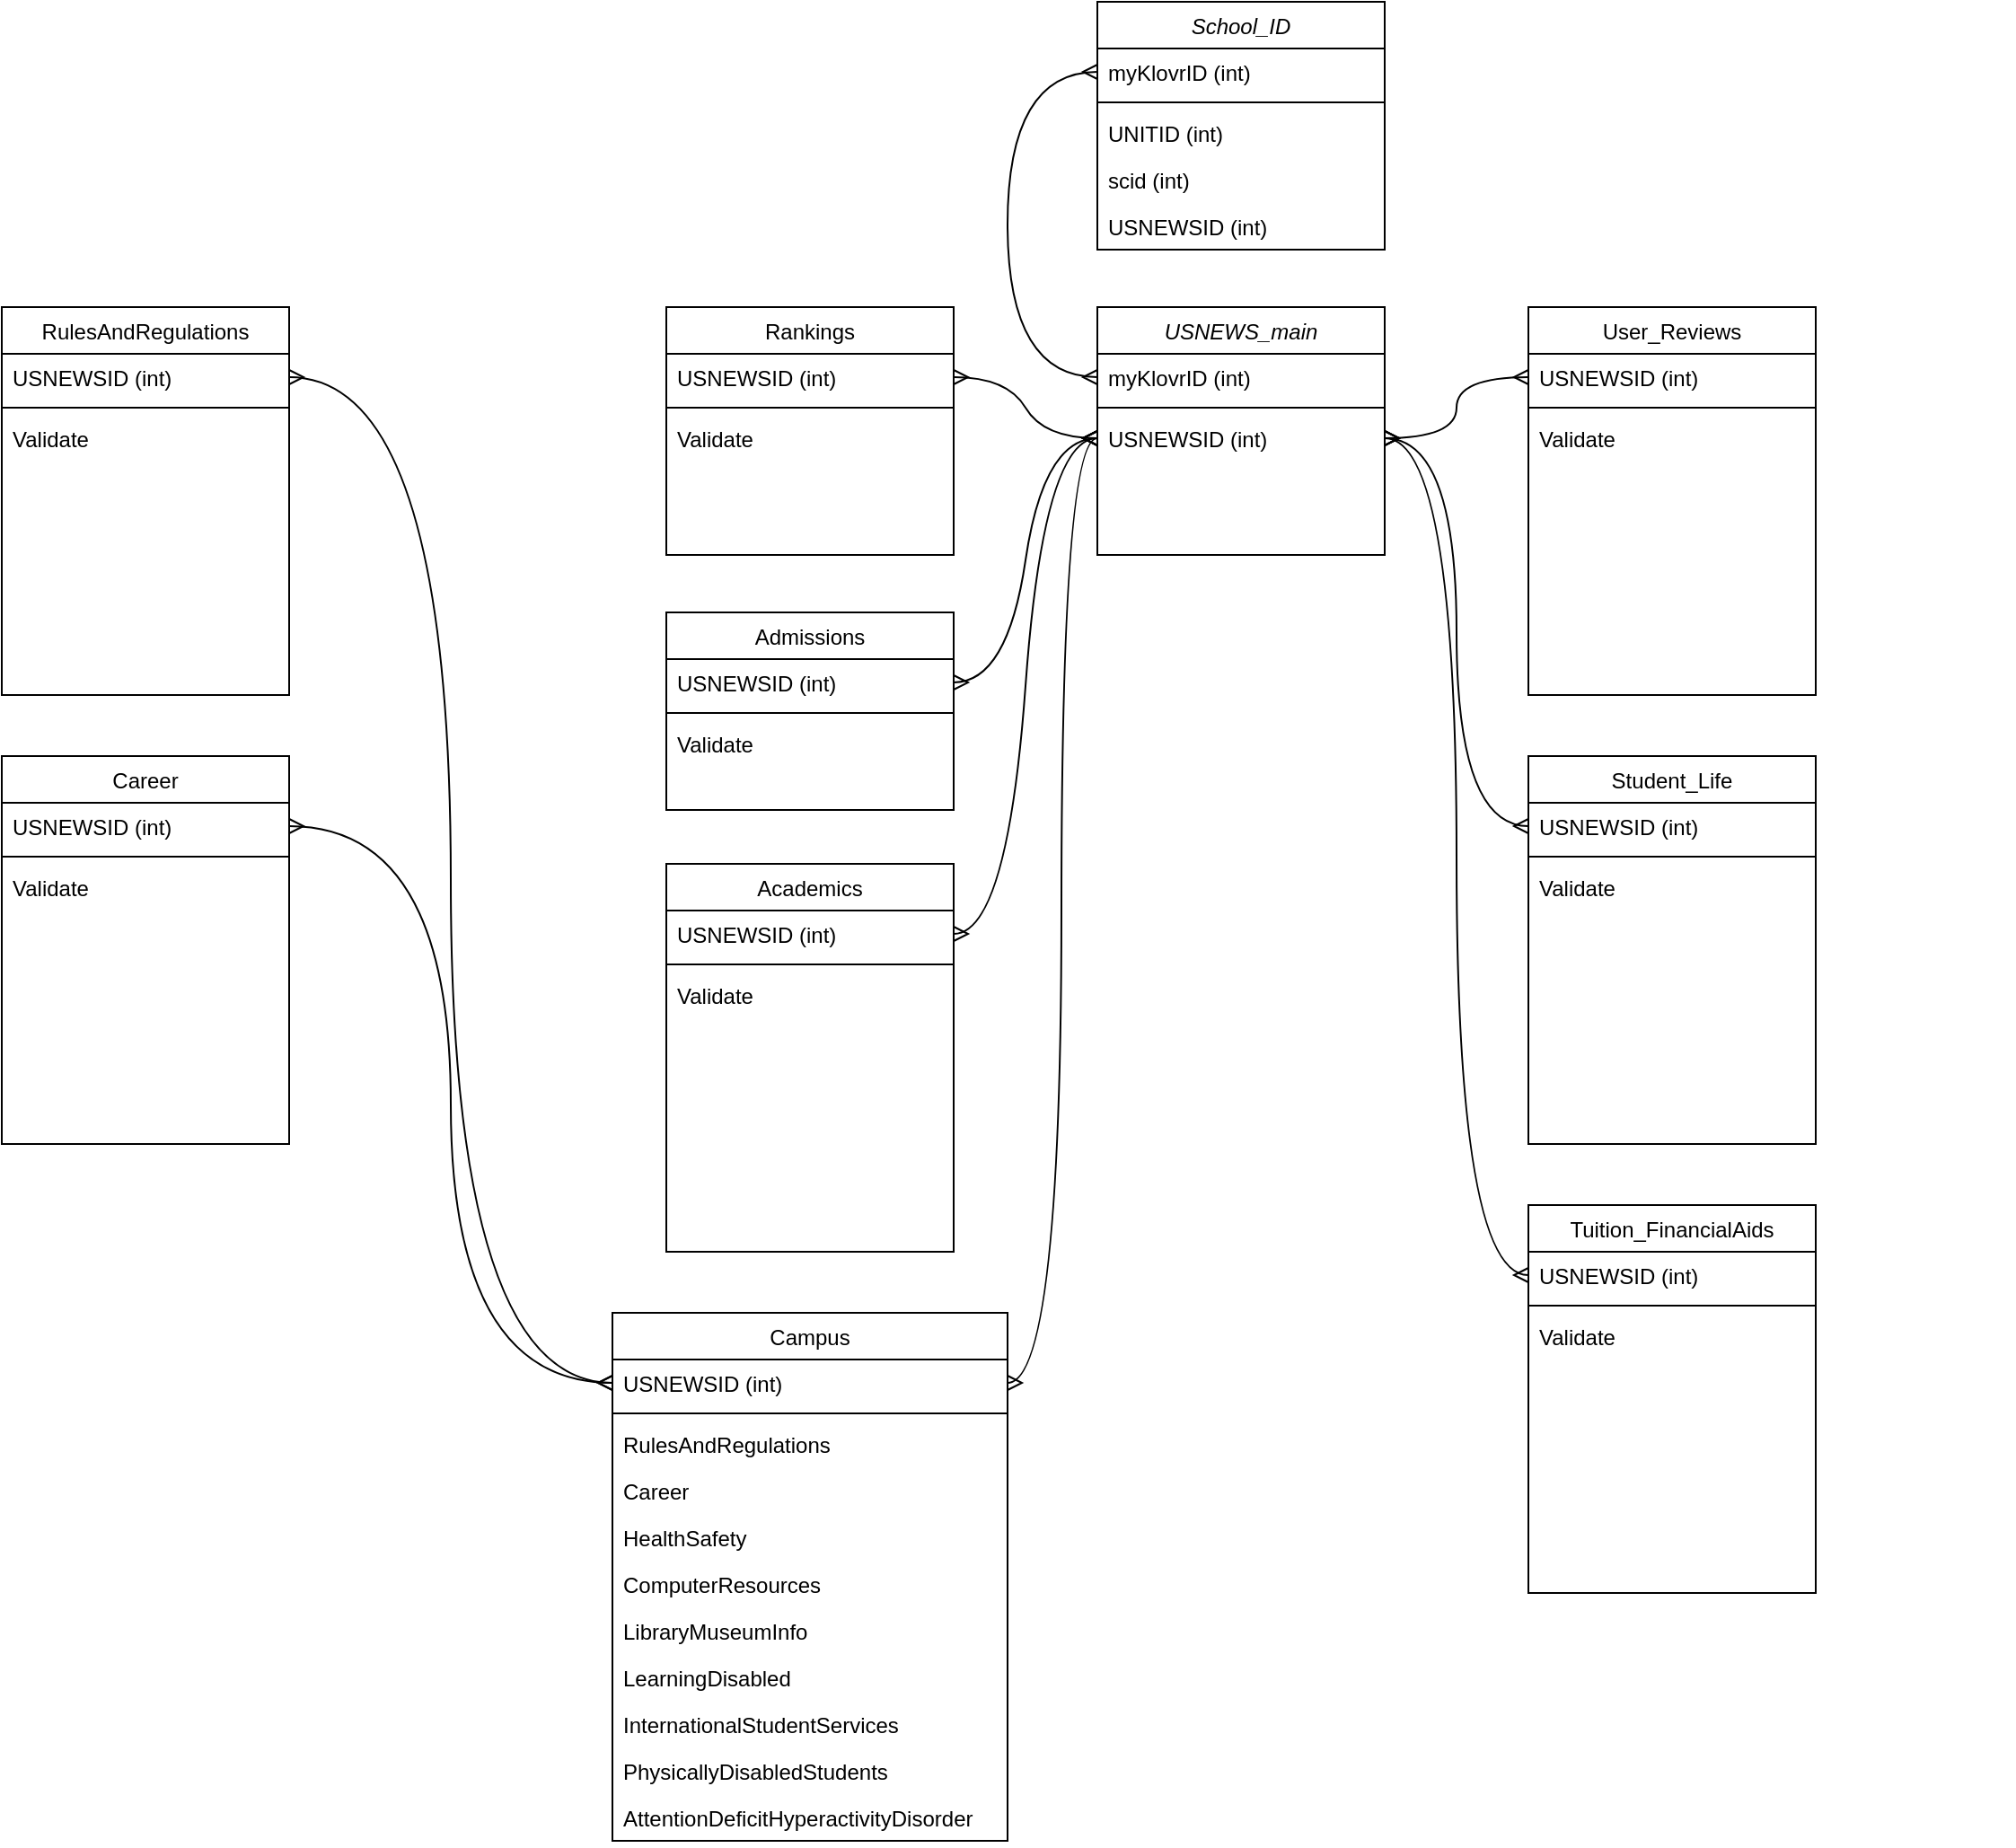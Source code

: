 <mxfile version="14.2.3" type="github">
  <diagram id="C5RBs43oDa-KdzZeNtuy" name="Page-1">
    <mxGraphModel dx="2500" dy="2008" grid="1" gridSize="10" guides="1" tooltips="1" connect="1" arrows="1" fold="1" page="1" pageScale="1" pageWidth="827" pageHeight="1169" math="0" shadow="0">
      <root>
        <mxCell id="WIyWlLk6GJQsqaUBKTNV-0" />
        <mxCell id="WIyWlLk6GJQsqaUBKTNV-1" parent="WIyWlLk6GJQsqaUBKTNV-0" />
        <mxCell id="zkfFHV4jXpPFQw0GAbJ--0" value="USNEWS_main" style="swimlane;fontStyle=2;align=center;verticalAlign=top;childLayout=stackLayout;horizontal=1;startSize=26;horizontalStack=0;resizeParent=1;resizeLast=0;collapsible=1;marginBottom=0;rounded=0;shadow=0;strokeWidth=1;" parent="WIyWlLk6GJQsqaUBKTNV-1" vertex="1">
          <mxGeometry x="20" y="-240" width="160" height="138" as="geometry">
            <mxRectangle x="230" y="140" width="160" height="26" as="alternateBounds" />
          </mxGeometry>
        </mxCell>
        <mxCell id="zkfFHV4jXpPFQw0GAbJ--1" value="myKlovrID (int)" style="text;align=left;verticalAlign=top;spacingLeft=4;spacingRight=4;overflow=hidden;rotatable=0;points=[[0,0.5],[1,0.5]];portConstraint=eastwest;" parent="zkfFHV4jXpPFQw0GAbJ--0" vertex="1">
          <mxGeometry y="26" width="160" height="26" as="geometry" />
        </mxCell>
        <mxCell id="zkfFHV4jXpPFQw0GAbJ--4" value="" style="line;html=1;strokeWidth=1;align=left;verticalAlign=middle;spacingTop=-1;spacingLeft=3;spacingRight=3;rotatable=0;labelPosition=right;points=[];portConstraint=eastwest;" parent="zkfFHV4jXpPFQw0GAbJ--0" vertex="1">
          <mxGeometry y="52" width="160" height="8" as="geometry" />
        </mxCell>
        <mxCell id="zkfFHV4jXpPFQw0GAbJ--3" value="USNEWSID (int)" style="text;align=left;verticalAlign=top;spacingLeft=4;spacingRight=4;overflow=hidden;rotatable=0;points=[[0,0.5],[1,0.5]];portConstraint=eastwest;rounded=0;shadow=0;html=0;" parent="zkfFHV4jXpPFQw0GAbJ--0" vertex="1">
          <mxGeometry y="60" width="160" height="26" as="geometry" />
        </mxCell>
        <mxCell id="zkfFHV4jXpPFQw0GAbJ--6" value="Rankings" style="swimlane;fontStyle=0;align=center;verticalAlign=top;childLayout=stackLayout;horizontal=1;startSize=26;horizontalStack=0;resizeParent=1;resizeLast=0;collapsible=1;marginBottom=0;rounded=0;shadow=0;strokeWidth=1;" parent="WIyWlLk6GJQsqaUBKTNV-1" vertex="1">
          <mxGeometry x="-220" y="-240" width="160" height="138" as="geometry">
            <mxRectangle x="130" y="380" width="160" height="26" as="alternateBounds" />
          </mxGeometry>
        </mxCell>
        <mxCell id="zkfFHV4jXpPFQw0GAbJ--7" value="USNEWSID (int)" style="text;align=left;verticalAlign=top;spacingLeft=4;spacingRight=4;overflow=hidden;rotatable=0;points=[[0,0.5],[1,0.5]];portConstraint=eastwest;" parent="zkfFHV4jXpPFQw0GAbJ--6" vertex="1">
          <mxGeometry y="26" width="160" height="26" as="geometry" />
        </mxCell>
        <mxCell id="zkfFHV4jXpPFQw0GAbJ--9" value="" style="line;html=1;strokeWidth=1;align=left;verticalAlign=middle;spacingTop=-1;spacingLeft=3;spacingRight=3;rotatable=0;labelPosition=right;points=[];portConstraint=eastwest;" parent="zkfFHV4jXpPFQw0GAbJ--6" vertex="1">
          <mxGeometry y="52" width="160" height="8" as="geometry" />
        </mxCell>
        <mxCell id="zkfFHV4jXpPFQw0GAbJ--10" value="Validate" style="text;align=left;verticalAlign=top;spacingLeft=4;spacingRight=4;overflow=hidden;rotatable=0;points=[[0,0.5],[1,0.5]];portConstraint=eastwest;fontStyle=0" parent="zkfFHV4jXpPFQw0GAbJ--6" vertex="1">
          <mxGeometry y="60" width="160" height="26" as="geometry" />
        </mxCell>
        <mxCell id="zkfFHV4jXpPFQw0GAbJ--13" value="Admissions" style="swimlane;fontStyle=0;align=center;verticalAlign=top;childLayout=stackLayout;horizontal=1;startSize=26;horizontalStack=0;resizeParent=1;resizeLast=0;collapsible=1;marginBottom=0;rounded=0;shadow=0;strokeWidth=1;" parent="WIyWlLk6GJQsqaUBKTNV-1" vertex="1">
          <mxGeometry x="-220" y="-70" width="160" height="110" as="geometry">
            <mxRectangle x="340" y="380" width="170" height="26" as="alternateBounds" />
          </mxGeometry>
        </mxCell>
        <mxCell id="zkfFHV4jXpPFQw0GAbJ--14" value="USNEWSID (int)" style="text;align=left;verticalAlign=top;spacingLeft=4;spacingRight=4;overflow=hidden;rotatable=0;points=[[0,0.5],[1,0.5]];portConstraint=eastwest;" parent="zkfFHV4jXpPFQw0GAbJ--13" vertex="1">
          <mxGeometry y="26" width="160" height="26" as="geometry" />
        </mxCell>
        <mxCell id="zkfFHV4jXpPFQw0GAbJ--15" value="" style="line;html=1;strokeWidth=1;align=left;verticalAlign=middle;spacingTop=-1;spacingLeft=3;spacingRight=3;rotatable=0;labelPosition=right;points=[];portConstraint=eastwest;" parent="zkfFHV4jXpPFQw0GAbJ--13" vertex="1">
          <mxGeometry y="52" width="160" height="8" as="geometry" />
        </mxCell>
        <mxCell id="8sLtdHfrZ1kzV_5Tn5rL-50" value="Validate" style="text;align=left;verticalAlign=top;spacingLeft=4;spacingRight=4;overflow=hidden;rotatable=0;points=[[0,0.5],[1,0.5]];portConstraint=eastwest;" vertex="1" parent="zkfFHV4jXpPFQw0GAbJ--13">
          <mxGeometry y="60" width="160" height="26" as="geometry" />
        </mxCell>
        <mxCell id="zkfFHV4jXpPFQw0GAbJ--17" value="Academics" style="swimlane;fontStyle=0;align=center;verticalAlign=top;childLayout=stackLayout;horizontal=1;startSize=26;horizontalStack=0;resizeParent=1;resizeLast=0;collapsible=1;marginBottom=0;rounded=0;shadow=0;strokeWidth=1;" parent="WIyWlLk6GJQsqaUBKTNV-1" vertex="1">
          <mxGeometry x="-220" y="70" width="160" height="216" as="geometry">
            <mxRectangle x="550" y="140" width="160" height="26" as="alternateBounds" />
          </mxGeometry>
        </mxCell>
        <mxCell id="zkfFHV4jXpPFQw0GAbJ--18" value="USNEWSID (int)" style="text;align=left;verticalAlign=top;spacingLeft=4;spacingRight=4;overflow=hidden;rotatable=0;points=[[0,0.5],[1,0.5]];portConstraint=eastwest;" parent="zkfFHV4jXpPFQw0GAbJ--17" vertex="1">
          <mxGeometry y="26" width="160" height="26" as="geometry" />
        </mxCell>
        <mxCell id="zkfFHV4jXpPFQw0GAbJ--23" value="" style="line;html=1;strokeWidth=1;align=left;verticalAlign=middle;spacingTop=-1;spacingLeft=3;spacingRight=3;rotatable=0;labelPosition=right;points=[];portConstraint=eastwest;" parent="zkfFHV4jXpPFQw0GAbJ--17" vertex="1">
          <mxGeometry y="52" width="160" height="8" as="geometry" />
        </mxCell>
        <mxCell id="zkfFHV4jXpPFQw0GAbJ--24" value="Validate" style="text;align=left;verticalAlign=top;spacingLeft=4;spacingRight=4;overflow=hidden;rotatable=0;points=[[0,0.5],[1,0.5]];portConstraint=eastwest;" parent="zkfFHV4jXpPFQw0GAbJ--17" vertex="1">
          <mxGeometry y="60" width="160" height="26" as="geometry" />
        </mxCell>
        <mxCell id="8sLtdHfrZ1kzV_5Tn5rL-2" value="User_Reviews" style="swimlane;fontStyle=0;align=center;verticalAlign=top;childLayout=stackLayout;horizontal=1;startSize=26;horizontalStack=0;resizeParent=1;resizeLast=0;collapsible=1;marginBottom=0;rounded=0;shadow=0;strokeWidth=1;" vertex="1" parent="WIyWlLk6GJQsqaUBKTNV-1">
          <mxGeometry x="260" y="-240" width="160" height="216" as="geometry">
            <mxRectangle x="550" y="140" width="160" height="26" as="alternateBounds" />
          </mxGeometry>
        </mxCell>
        <mxCell id="8sLtdHfrZ1kzV_5Tn5rL-3" value="USNEWSID (int)" style="text;align=left;verticalAlign=top;spacingLeft=4;spacingRight=4;overflow=hidden;rotatable=0;points=[[0,0.5],[1,0.5]];portConstraint=eastwest;" vertex="1" parent="8sLtdHfrZ1kzV_5Tn5rL-2">
          <mxGeometry y="26" width="160" height="26" as="geometry" />
        </mxCell>
        <mxCell id="8sLtdHfrZ1kzV_5Tn5rL-8" value="" style="line;html=1;strokeWidth=1;align=left;verticalAlign=middle;spacingTop=-1;spacingLeft=3;spacingRight=3;rotatable=0;labelPosition=right;points=[];portConstraint=eastwest;" vertex="1" parent="8sLtdHfrZ1kzV_5Tn5rL-2">
          <mxGeometry y="52" width="160" height="8" as="geometry" />
        </mxCell>
        <mxCell id="8sLtdHfrZ1kzV_5Tn5rL-9" value="Validate" style="text;align=left;verticalAlign=top;spacingLeft=4;spacingRight=4;overflow=hidden;rotatable=0;points=[[0,0.5],[1,0.5]];portConstraint=eastwest;" vertex="1" parent="8sLtdHfrZ1kzV_5Tn5rL-2">
          <mxGeometry y="60" width="160" height="26" as="geometry" />
        </mxCell>
        <mxCell id="8sLtdHfrZ1kzV_5Tn5rL-11" value="" style="resizable=0;align=right;verticalAlign=bottom;labelBackgroundColor=none;fontSize=12;" connectable="0" vertex="1" parent="WIyWlLk6GJQsqaUBKTNV-1">
          <mxGeometry x="530" y="392" as="geometry" />
        </mxCell>
        <mxCell id="8sLtdHfrZ1kzV_5Tn5rL-31" value="Campus" style="swimlane;fontStyle=0;align=center;verticalAlign=top;childLayout=stackLayout;horizontal=1;startSize=26;horizontalStack=0;resizeParent=1;resizeLast=0;collapsible=1;marginBottom=0;rounded=0;shadow=0;strokeWidth=1;" vertex="1" parent="WIyWlLk6GJQsqaUBKTNV-1">
          <mxGeometry x="-250" y="320" width="220" height="294" as="geometry">
            <mxRectangle x="550" y="140" width="160" height="26" as="alternateBounds" />
          </mxGeometry>
        </mxCell>
        <mxCell id="8sLtdHfrZ1kzV_5Tn5rL-32" value="USNEWSID (int)" style="text;align=left;verticalAlign=top;spacingLeft=4;spacingRight=4;overflow=hidden;rotatable=0;points=[[0,0.5],[1,0.5]];portConstraint=eastwest;" vertex="1" parent="8sLtdHfrZ1kzV_5Tn5rL-31">
          <mxGeometry y="26" width="220" height="26" as="geometry" />
        </mxCell>
        <mxCell id="8sLtdHfrZ1kzV_5Tn5rL-37" value="" style="line;html=1;strokeWidth=1;align=left;verticalAlign=middle;spacingTop=-1;spacingLeft=3;spacingRight=3;rotatable=0;labelPosition=right;points=[];portConstraint=eastwest;" vertex="1" parent="8sLtdHfrZ1kzV_5Tn5rL-31">
          <mxGeometry y="52" width="220" height="8" as="geometry" />
        </mxCell>
        <mxCell id="8sLtdHfrZ1kzV_5Tn5rL-88" value="RulesAndRegulations" style="text;align=left;verticalAlign=top;spacingLeft=4;spacingRight=4;overflow=hidden;rotatable=0;points=[[0,0.5],[1,0.5]];portConstraint=eastwest;" vertex="1" parent="8sLtdHfrZ1kzV_5Tn5rL-31">
          <mxGeometry y="60" width="220" height="26" as="geometry" />
        </mxCell>
        <mxCell id="8sLtdHfrZ1kzV_5Tn5rL-71" value="Career" style="text;align=left;verticalAlign=top;spacingLeft=4;spacingRight=4;overflow=hidden;rotatable=0;points=[[0,0.5],[1,0.5]];portConstraint=eastwest;" vertex="1" parent="8sLtdHfrZ1kzV_5Tn5rL-31">
          <mxGeometry y="86" width="220" height="26" as="geometry" />
        </mxCell>
        <mxCell id="8sLtdHfrZ1kzV_5Tn5rL-73" value="HealthSafety" style="text;align=left;verticalAlign=top;spacingLeft=4;spacingRight=4;overflow=hidden;rotatable=0;points=[[0,0.5],[1,0.5]];portConstraint=eastwest;" vertex="1" parent="8sLtdHfrZ1kzV_5Tn5rL-31">
          <mxGeometry y="112" width="220" height="26" as="geometry" />
        </mxCell>
        <mxCell id="8sLtdHfrZ1kzV_5Tn5rL-72" value="ComputerResources" style="text;align=left;verticalAlign=top;spacingLeft=4;spacingRight=4;overflow=hidden;rotatable=0;points=[[0,0.5],[1,0.5]];portConstraint=eastwest;" vertex="1" parent="8sLtdHfrZ1kzV_5Tn5rL-31">
          <mxGeometry y="138" width="220" height="26" as="geometry" />
        </mxCell>
        <mxCell id="8sLtdHfrZ1kzV_5Tn5rL-76" value="LibraryMuseumInfo" style="text;align=left;verticalAlign=top;spacingLeft=4;spacingRight=4;overflow=hidden;rotatable=0;points=[[0,0.5],[1,0.5]];portConstraint=eastwest;" vertex="1" parent="8sLtdHfrZ1kzV_5Tn5rL-31">
          <mxGeometry y="164" width="220" height="26" as="geometry" />
        </mxCell>
        <mxCell id="8sLtdHfrZ1kzV_5Tn5rL-86" value="LearningDisabled" style="text;align=left;verticalAlign=top;spacingLeft=4;spacingRight=4;overflow=hidden;rotatable=0;points=[[0,0.5],[1,0.5]];portConstraint=eastwest;" vertex="1" parent="8sLtdHfrZ1kzV_5Tn5rL-31">
          <mxGeometry y="190" width="220" height="26" as="geometry" />
        </mxCell>
        <mxCell id="8sLtdHfrZ1kzV_5Tn5rL-74" value="InternationalStudentServices" style="text;align=left;verticalAlign=top;spacingLeft=4;spacingRight=4;overflow=hidden;rotatable=0;points=[[0,0.5],[1,0.5]];portConstraint=eastwest;" vertex="1" parent="8sLtdHfrZ1kzV_5Tn5rL-31">
          <mxGeometry y="216" width="220" height="26" as="geometry" />
        </mxCell>
        <mxCell id="8sLtdHfrZ1kzV_5Tn5rL-87" value="PhysicallyDisabledStudents" style="text;align=left;verticalAlign=top;spacingLeft=4;spacingRight=4;overflow=hidden;rotatable=0;points=[[0,0.5],[1,0.5]];portConstraint=eastwest;" vertex="1" parent="8sLtdHfrZ1kzV_5Tn5rL-31">
          <mxGeometry y="242" width="220" height="26" as="geometry" />
        </mxCell>
        <mxCell id="8sLtdHfrZ1kzV_5Tn5rL-38" value="AttentionDeficitHyperactivityDisorder" style="text;align=left;verticalAlign=top;spacingLeft=4;spacingRight=4;overflow=hidden;rotatable=0;points=[[0,0.5],[1,0.5]];portConstraint=eastwest;" vertex="1" parent="8sLtdHfrZ1kzV_5Tn5rL-31">
          <mxGeometry y="268" width="220" height="26" as="geometry" />
        </mxCell>
        <mxCell id="8sLtdHfrZ1kzV_5Tn5rL-40" value="Student_Life" style="swimlane;fontStyle=0;align=center;verticalAlign=top;childLayout=stackLayout;horizontal=1;startSize=26;horizontalStack=0;resizeParent=1;resizeLast=0;collapsible=1;marginBottom=0;rounded=0;shadow=0;strokeWidth=1;" vertex="1" parent="WIyWlLk6GJQsqaUBKTNV-1">
          <mxGeometry x="260" y="10" width="160" height="216" as="geometry">
            <mxRectangle x="550" y="140" width="160" height="26" as="alternateBounds" />
          </mxGeometry>
        </mxCell>
        <mxCell id="8sLtdHfrZ1kzV_5Tn5rL-41" value="USNEWSID (int)" style="text;align=left;verticalAlign=top;spacingLeft=4;spacingRight=4;overflow=hidden;rotatable=0;points=[[0,0.5],[1,0.5]];portConstraint=eastwest;" vertex="1" parent="8sLtdHfrZ1kzV_5Tn5rL-40">
          <mxGeometry y="26" width="160" height="26" as="geometry" />
        </mxCell>
        <mxCell id="8sLtdHfrZ1kzV_5Tn5rL-42" value="" style="line;html=1;strokeWidth=1;align=left;verticalAlign=middle;spacingTop=-1;spacingLeft=3;spacingRight=3;rotatable=0;labelPosition=right;points=[];portConstraint=eastwest;" vertex="1" parent="8sLtdHfrZ1kzV_5Tn5rL-40">
          <mxGeometry y="52" width="160" height="8" as="geometry" />
        </mxCell>
        <mxCell id="8sLtdHfrZ1kzV_5Tn5rL-43" value="Validate" style="text;align=left;verticalAlign=top;spacingLeft=4;spacingRight=4;overflow=hidden;rotatable=0;points=[[0,0.5],[1,0.5]];portConstraint=eastwest;" vertex="1" parent="8sLtdHfrZ1kzV_5Tn5rL-40">
          <mxGeometry y="60" width="160" height="26" as="geometry" />
        </mxCell>
        <mxCell id="8sLtdHfrZ1kzV_5Tn5rL-45" value="Tuition_FinancialAids" style="swimlane;fontStyle=0;align=center;verticalAlign=top;childLayout=stackLayout;horizontal=1;startSize=26;horizontalStack=0;resizeParent=1;resizeLast=0;collapsible=1;marginBottom=0;rounded=0;shadow=0;strokeWidth=1;" vertex="1" parent="WIyWlLk6GJQsqaUBKTNV-1">
          <mxGeometry x="260" y="260" width="160" height="216" as="geometry">
            <mxRectangle x="550" y="140" width="160" height="26" as="alternateBounds" />
          </mxGeometry>
        </mxCell>
        <mxCell id="8sLtdHfrZ1kzV_5Tn5rL-46" value="USNEWSID (int)" style="text;align=left;verticalAlign=top;spacingLeft=4;spacingRight=4;overflow=hidden;rotatable=0;points=[[0,0.5],[1,0.5]];portConstraint=eastwest;" vertex="1" parent="8sLtdHfrZ1kzV_5Tn5rL-45">
          <mxGeometry y="26" width="160" height="26" as="geometry" />
        </mxCell>
        <mxCell id="8sLtdHfrZ1kzV_5Tn5rL-47" value="" style="line;html=1;strokeWidth=1;align=left;verticalAlign=middle;spacingTop=-1;spacingLeft=3;spacingRight=3;rotatable=0;labelPosition=right;points=[];portConstraint=eastwest;" vertex="1" parent="8sLtdHfrZ1kzV_5Tn5rL-45">
          <mxGeometry y="52" width="160" height="8" as="geometry" />
        </mxCell>
        <mxCell id="8sLtdHfrZ1kzV_5Tn5rL-48" value="Validate" style="text;align=left;verticalAlign=top;spacingLeft=4;spacingRight=4;overflow=hidden;rotatable=0;points=[[0,0.5],[1,0.5]];portConstraint=eastwest;" vertex="1" parent="8sLtdHfrZ1kzV_5Tn5rL-45">
          <mxGeometry y="60" width="160" height="26" as="geometry" />
        </mxCell>
        <mxCell id="8sLtdHfrZ1kzV_5Tn5rL-51" style="edgeStyle=entityRelationEdgeStyle;orthogonalLoop=1;jettySize=auto;html=1;exitX=1;exitY=0.5;exitDx=0;exitDy=0;entryX=0;entryY=0.5;entryDx=0;entryDy=0;startArrow=ERmany;startFill=0;endArrow=ERmany;endFill=0;curved=1;" edge="1" parent="WIyWlLk6GJQsqaUBKTNV-1" source="zkfFHV4jXpPFQw0GAbJ--7" target="zkfFHV4jXpPFQw0GAbJ--3">
          <mxGeometry relative="1" as="geometry" />
        </mxCell>
        <mxCell id="8sLtdHfrZ1kzV_5Tn5rL-52" style="edgeStyle=entityRelationEdgeStyle;orthogonalLoop=1;jettySize=auto;html=1;exitX=1;exitY=0.5;exitDx=0;exitDy=0;startArrow=ERmany;startFill=0;endArrow=ERmany;endFill=0;curved=1;entryX=0;entryY=0.5;entryDx=0;entryDy=0;" edge="1" parent="WIyWlLk6GJQsqaUBKTNV-1" source="zkfFHV4jXpPFQw0GAbJ--14" target="zkfFHV4jXpPFQw0GAbJ--3">
          <mxGeometry relative="1" as="geometry">
            <mxPoint x="20" y="-157" as="targetPoint" />
          </mxGeometry>
        </mxCell>
        <mxCell id="8sLtdHfrZ1kzV_5Tn5rL-53" style="edgeStyle=entityRelationEdgeStyle;orthogonalLoop=1;jettySize=auto;html=1;exitX=1;exitY=0.5;exitDx=0;exitDy=0;entryX=0;entryY=0.5;entryDx=0;entryDy=0;startArrow=ERmany;startFill=0;endArrow=ERmany;endFill=0;curved=1;" edge="1" parent="WIyWlLk6GJQsqaUBKTNV-1" source="zkfFHV4jXpPFQw0GAbJ--18" target="zkfFHV4jXpPFQw0GAbJ--3">
          <mxGeometry relative="1" as="geometry" />
        </mxCell>
        <mxCell id="8sLtdHfrZ1kzV_5Tn5rL-58" style="edgeStyle=orthogonalEdgeStyle;orthogonalLoop=1;jettySize=auto;html=1;exitX=1;exitY=0.5;exitDx=0;exitDy=0;entryX=0;entryY=0.5;entryDx=0;entryDy=0;startArrow=ERmany;startFill=0;endArrow=ERmany;endFill=0;curved=1;" edge="1" parent="WIyWlLk6GJQsqaUBKTNV-1" source="zkfFHV4jXpPFQw0GAbJ--3" target="8sLtdHfrZ1kzV_5Tn5rL-3">
          <mxGeometry relative="1" as="geometry" />
        </mxCell>
        <mxCell id="8sLtdHfrZ1kzV_5Tn5rL-59" style="edgeStyle=orthogonalEdgeStyle;orthogonalLoop=1;jettySize=auto;html=1;exitX=1;exitY=0.5;exitDx=0;exitDy=0;entryX=0;entryY=0.5;entryDx=0;entryDy=0;startArrow=ERmany;startFill=0;endArrow=ERmany;endFill=0;curved=1;" edge="1" parent="WIyWlLk6GJQsqaUBKTNV-1" source="zkfFHV4jXpPFQw0GAbJ--3" target="8sLtdHfrZ1kzV_5Tn5rL-41">
          <mxGeometry relative="1" as="geometry" />
        </mxCell>
        <mxCell id="8sLtdHfrZ1kzV_5Tn5rL-60" style="edgeStyle=orthogonalEdgeStyle;orthogonalLoop=1;jettySize=auto;html=1;exitX=1;exitY=0.5;exitDx=0;exitDy=0;entryX=0;entryY=0.5;entryDx=0;entryDy=0;startArrow=ERmany;startFill=0;endArrow=ERmany;endFill=0;curved=1;" edge="1" parent="WIyWlLk6GJQsqaUBKTNV-1" source="zkfFHV4jXpPFQw0GAbJ--3" target="8sLtdHfrZ1kzV_5Tn5rL-46">
          <mxGeometry relative="1" as="geometry" />
        </mxCell>
        <mxCell id="8sLtdHfrZ1kzV_5Tn5rL-62" style="edgeStyle=orthogonalEdgeStyle;curved=1;orthogonalLoop=1;jettySize=auto;html=1;exitX=0;exitY=0.5;exitDx=0;exitDy=0;entryX=1;entryY=0.5;entryDx=0;entryDy=0;startArrow=ERmany;startFill=0;endArrow=ERmany;endFill=0;" edge="1" parent="WIyWlLk6GJQsqaUBKTNV-1" source="zkfFHV4jXpPFQw0GAbJ--3" target="8sLtdHfrZ1kzV_5Tn5rL-32">
          <mxGeometry relative="1" as="geometry">
            <Array as="points">
              <mxPoint y="-167" />
              <mxPoint y="359" />
            </Array>
          </mxGeometry>
        </mxCell>
        <mxCell id="8sLtdHfrZ1kzV_5Tn5rL-63" value="School_ID" style="swimlane;fontStyle=2;align=center;verticalAlign=top;childLayout=stackLayout;horizontal=1;startSize=26;horizontalStack=0;resizeParent=1;resizeLast=0;collapsible=1;marginBottom=0;rounded=0;shadow=0;strokeWidth=1;" vertex="1" parent="WIyWlLk6GJQsqaUBKTNV-1">
          <mxGeometry x="20" y="-410" width="160" height="138" as="geometry">
            <mxRectangle x="230" y="140" width="160" height="26" as="alternateBounds" />
          </mxGeometry>
        </mxCell>
        <mxCell id="8sLtdHfrZ1kzV_5Tn5rL-64" value="myKlovrID (int)" style="text;align=left;verticalAlign=top;spacingLeft=4;spacingRight=4;overflow=hidden;rotatable=0;points=[[0,0.5],[1,0.5]];portConstraint=eastwest;" vertex="1" parent="8sLtdHfrZ1kzV_5Tn5rL-63">
          <mxGeometry y="26" width="160" height="26" as="geometry" />
        </mxCell>
        <mxCell id="8sLtdHfrZ1kzV_5Tn5rL-65" value="" style="line;html=1;strokeWidth=1;align=left;verticalAlign=middle;spacingTop=-1;spacingLeft=3;spacingRight=3;rotatable=0;labelPosition=right;points=[];portConstraint=eastwest;" vertex="1" parent="8sLtdHfrZ1kzV_5Tn5rL-63">
          <mxGeometry y="52" width="160" height="8" as="geometry" />
        </mxCell>
        <mxCell id="8sLtdHfrZ1kzV_5Tn5rL-66" value="UNITID (int)" style="text;align=left;verticalAlign=top;spacingLeft=4;spacingRight=4;overflow=hidden;rotatable=0;points=[[0,0.5],[1,0.5]];portConstraint=eastwest;rounded=0;shadow=0;html=0;" vertex="1" parent="8sLtdHfrZ1kzV_5Tn5rL-63">
          <mxGeometry y="60" width="160" height="26" as="geometry" />
        </mxCell>
        <mxCell id="8sLtdHfrZ1kzV_5Tn5rL-69" value="scid (int)" style="text;align=left;verticalAlign=top;spacingLeft=4;spacingRight=4;overflow=hidden;rotatable=0;points=[[0,0.5],[1,0.5]];portConstraint=eastwest;rounded=0;shadow=0;html=0;" vertex="1" parent="8sLtdHfrZ1kzV_5Tn5rL-63">
          <mxGeometry y="86" width="160" height="26" as="geometry" />
        </mxCell>
        <mxCell id="8sLtdHfrZ1kzV_5Tn5rL-68" value="USNEWSID (int)" style="text;align=left;verticalAlign=top;spacingLeft=4;spacingRight=4;overflow=hidden;rotatable=0;points=[[0,0.5],[1,0.5]];portConstraint=eastwest;rounded=0;shadow=0;html=0;" vertex="1" parent="8sLtdHfrZ1kzV_5Tn5rL-63">
          <mxGeometry y="112" width="160" height="26" as="geometry" />
        </mxCell>
        <mxCell id="8sLtdHfrZ1kzV_5Tn5rL-70" style="edgeStyle=orthogonalEdgeStyle;curved=1;orthogonalLoop=1;jettySize=auto;html=1;exitX=0;exitY=0.5;exitDx=0;exitDy=0;entryX=0;entryY=0.5;entryDx=0;entryDy=0;startArrow=ERmany;startFill=0;endArrow=ERmany;endFill=0;" edge="1" parent="WIyWlLk6GJQsqaUBKTNV-1" source="8sLtdHfrZ1kzV_5Tn5rL-64" target="zkfFHV4jXpPFQw0GAbJ--1">
          <mxGeometry relative="1" as="geometry">
            <Array as="points">
              <mxPoint x="-30" y="-371" />
              <mxPoint x="-30" y="-201" />
            </Array>
          </mxGeometry>
        </mxCell>
        <mxCell id="8sLtdHfrZ1kzV_5Tn5rL-89" value="RulesAndRegulations" style="swimlane;fontStyle=0;align=center;verticalAlign=top;childLayout=stackLayout;horizontal=1;startSize=26;horizontalStack=0;resizeParent=1;resizeLast=0;collapsible=1;marginBottom=0;rounded=0;shadow=0;strokeWidth=1;" vertex="1" parent="WIyWlLk6GJQsqaUBKTNV-1">
          <mxGeometry x="-590" y="-240" width="160" height="216" as="geometry">
            <mxRectangle x="550" y="140" width="160" height="26" as="alternateBounds" />
          </mxGeometry>
        </mxCell>
        <mxCell id="8sLtdHfrZ1kzV_5Tn5rL-90" value="USNEWSID (int)" style="text;align=left;verticalAlign=top;spacingLeft=4;spacingRight=4;overflow=hidden;rotatable=0;points=[[0,0.5],[1,0.5]];portConstraint=eastwest;" vertex="1" parent="8sLtdHfrZ1kzV_5Tn5rL-89">
          <mxGeometry y="26" width="160" height="26" as="geometry" />
        </mxCell>
        <mxCell id="8sLtdHfrZ1kzV_5Tn5rL-91" value="" style="line;html=1;strokeWidth=1;align=left;verticalAlign=middle;spacingTop=-1;spacingLeft=3;spacingRight=3;rotatable=0;labelPosition=right;points=[];portConstraint=eastwest;" vertex="1" parent="8sLtdHfrZ1kzV_5Tn5rL-89">
          <mxGeometry y="52" width="160" height="8" as="geometry" />
        </mxCell>
        <mxCell id="8sLtdHfrZ1kzV_5Tn5rL-92" value="Validate" style="text;align=left;verticalAlign=top;spacingLeft=4;spacingRight=4;overflow=hidden;rotatable=0;points=[[0,0.5],[1,0.5]];portConstraint=eastwest;" vertex="1" parent="8sLtdHfrZ1kzV_5Tn5rL-89">
          <mxGeometry y="60" width="160" height="26" as="geometry" />
        </mxCell>
        <mxCell id="8sLtdHfrZ1kzV_5Tn5rL-94" style="edgeStyle=orthogonalEdgeStyle;curved=1;orthogonalLoop=1;jettySize=auto;html=1;exitX=0;exitY=0.5;exitDx=0;exitDy=0;entryX=1;entryY=0.5;entryDx=0;entryDy=0;startArrow=ERmany;startFill=0;endArrow=ERmany;endFill=0;" edge="1" parent="WIyWlLk6GJQsqaUBKTNV-1" source="8sLtdHfrZ1kzV_5Tn5rL-32" target="8sLtdHfrZ1kzV_5Tn5rL-90">
          <mxGeometry relative="1" as="geometry" />
        </mxCell>
        <mxCell id="8sLtdHfrZ1kzV_5Tn5rL-95" value="Career" style="swimlane;fontStyle=0;align=center;verticalAlign=top;childLayout=stackLayout;horizontal=1;startSize=26;horizontalStack=0;resizeParent=1;resizeLast=0;collapsible=1;marginBottom=0;rounded=0;shadow=0;strokeWidth=1;" vertex="1" parent="WIyWlLk6GJQsqaUBKTNV-1">
          <mxGeometry x="-590" y="10" width="160" height="216" as="geometry">
            <mxRectangle x="550" y="140" width="160" height="26" as="alternateBounds" />
          </mxGeometry>
        </mxCell>
        <mxCell id="8sLtdHfrZ1kzV_5Tn5rL-96" value="USNEWSID (int)" style="text;align=left;verticalAlign=top;spacingLeft=4;spacingRight=4;overflow=hidden;rotatable=0;points=[[0,0.5],[1,0.5]];portConstraint=eastwest;" vertex="1" parent="8sLtdHfrZ1kzV_5Tn5rL-95">
          <mxGeometry y="26" width="160" height="26" as="geometry" />
        </mxCell>
        <mxCell id="8sLtdHfrZ1kzV_5Tn5rL-97" value="" style="line;html=1;strokeWidth=1;align=left;verticalAlign=middle;spacingTop=-1;spacingLeft=3;spacingRight=3;rotatable=0;labelPosition=right;points=[];portConstraint=eastwest;" vertex="1" parent="8sLtdHfrZ1kzV_5Tn5rL-95">
          <mxGeometry y="52" width="160" height="8" as="geometry" />
        </mxCell>
        <mxCell id="8sLtdHfrZ1kzV_5Tn5rL-98" value="Validate" style="text;align=left;verticalAlign=top;spacingLeft=4;spacingRight=4;overflow=hidden;rotatable=0;points=[[0,0.5],[1,0.5]];portConstraint=eastwest;" vertex="1" parent="8sLtdHfrZ1kzV_5Tn5rL-95">
          <mxGeometry y="60" width="160" height="26" as="geometry" />
        </mxCell>
        <mxCell id="8sLtdHfrZ1kzV_5Tn5rL-99" style="edgeStyle=orthogonalEdgeStyle;curved=1;orthogonalLoop=1;jettySize=auto;html=1;exitX=0;exitY=0.5;exitDx=0;exitDy=0;entryX=1;entryY=0.5;entryDx=0;entryDy=0;startArrow=ERmany;startFill=0;endArrow=ERmany;endFill=0;" edge="1" parent="WIyWlLk6GJQsqaUBKTNV-1" source="8sLtdHfrZ1kzV_5Tn5rL-32" target="8sLtdHfrZ1kzV_5Tn5rL-96">
          <mxGeometry relative="1" as="geometry" />
        </mxCell>
      </root>
    </mxGraphModel>
  </diagram>
</mxfile>
